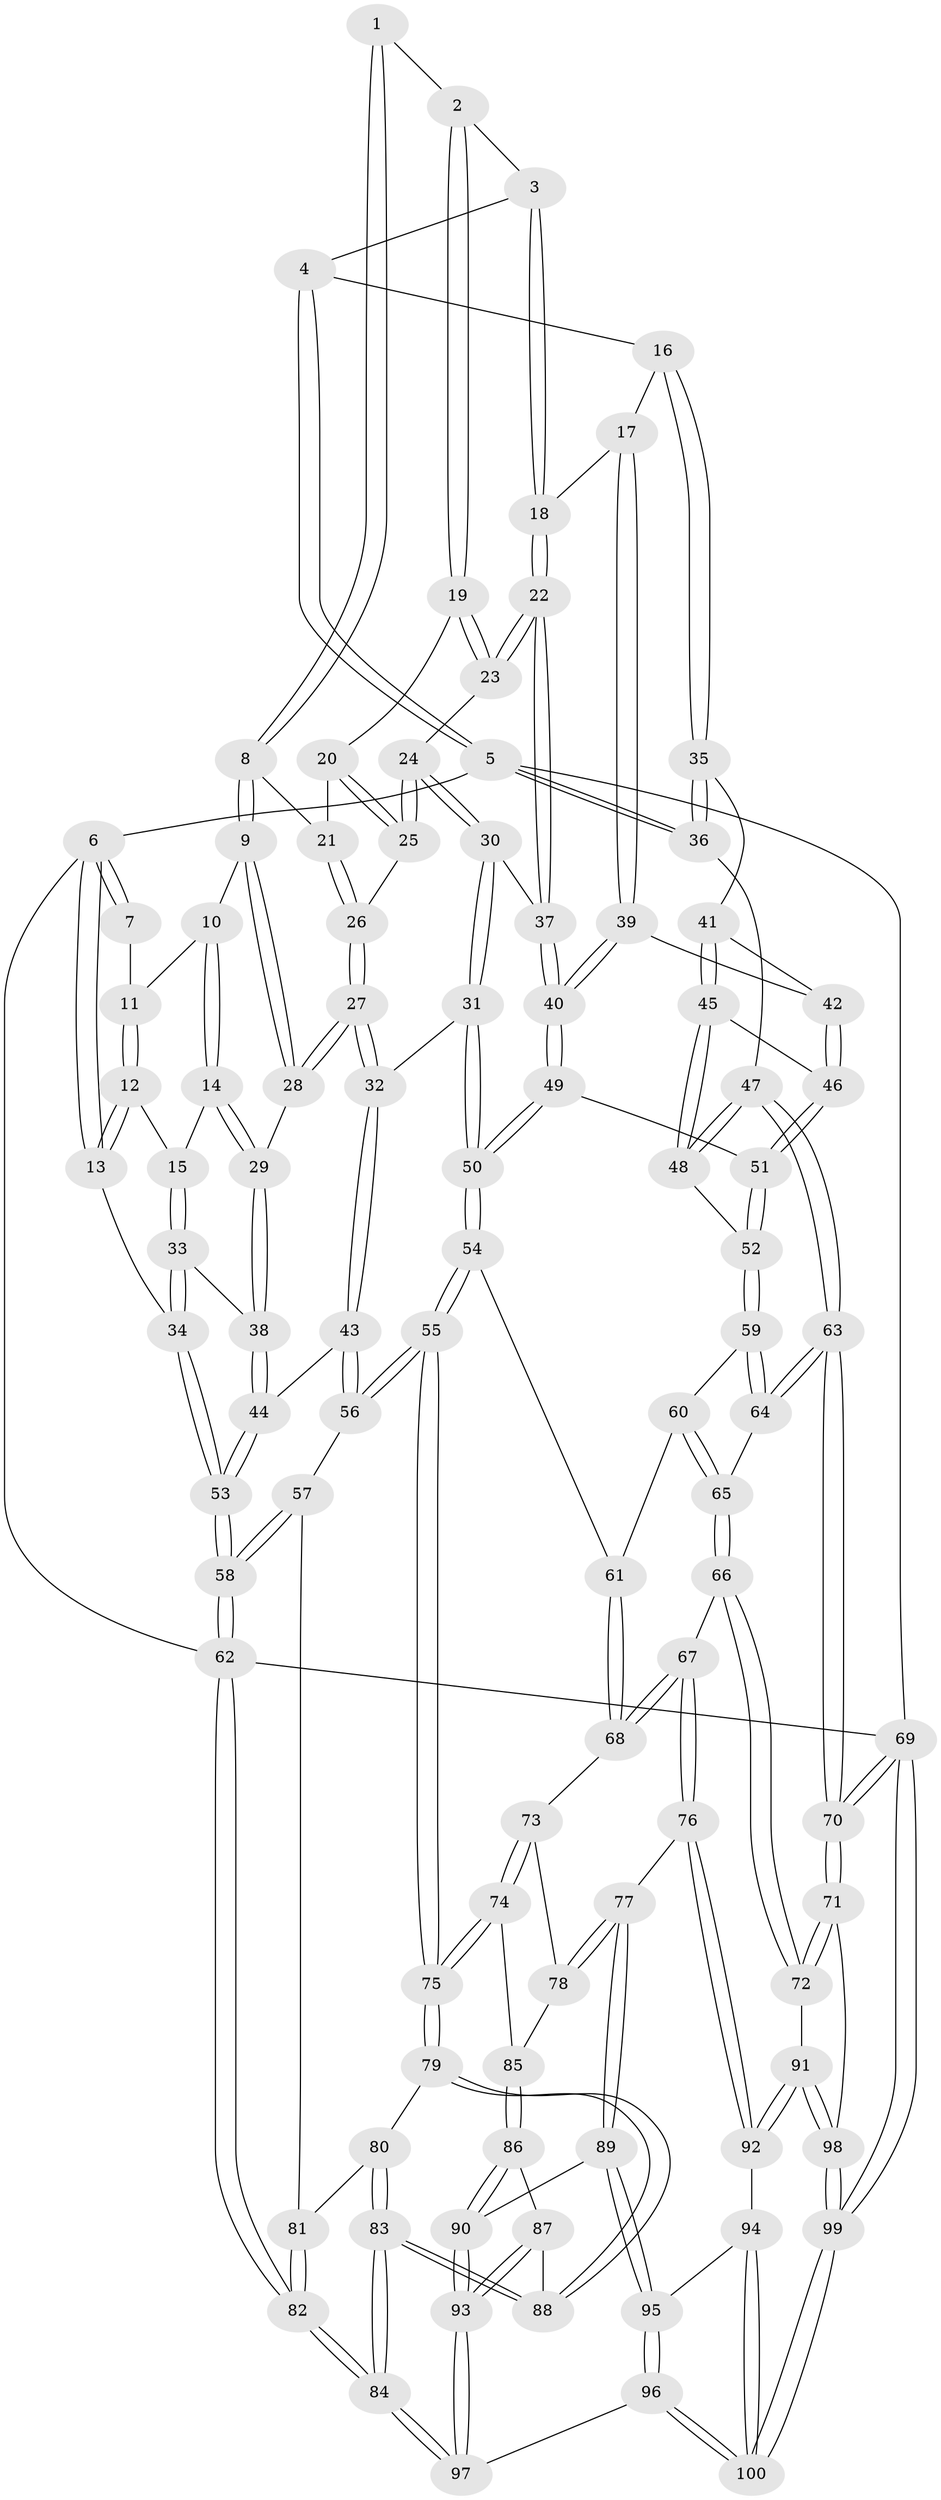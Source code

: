 // Generated by graph-tools (version 1.1) at 2025/27/03/09/25 03:27:06]
// undirected, 100 vertices, 247 edges
graph export_dot {
graph [start="1"]
  node [color=gray90,style=filled];
  1 [pos="+0.33920999874747576+0"];
  2 [pos="+0.5592501175067544+0"];
  3 [pos="+0.611007780101139+0"];
  4 [pos="+0.7679172761493828+0"];
  5 [pos="+1+0"];
  6 [pos="+0+0"];
  7 [pos="+0.12455845847067568+0"];
  8 [pos="+0.32232290985921624+0"];
  9 [pos="+0.22800975895040976+0.08294968642600063"];
  10 [pos="+0.14425616856508813+0"];
  11 [pos="+0.12618459257134845+0"];
  12 [pos="+0.06587708996338898+0.0742382330417366"];
  13 [pos="+0+0"];
  14 [pos="+0.1544465548008534+0.13833638984748958"];
  15 [pos="+0.06923492936145066+0.10090024338387094"];
  16 [pos="+0.8288591576312718+0.06095040682131968"];
  17 [pos="+0.7261996701035558+0.1342539014796997"];
  18 [pos="+0.647554316822981+0.08035802205145137"];
  19 [pos="+0.5121889209473318+0"];
  20 [pos="+0.47261524740739375+0.03162328378584119"];
  21 [pos="+0.35003227644382207+0.06071505613208148"];
  22 [pos="+0.5726002094486069+0.15277684211761489"];
  23 [pos="+0.5253324344280207+0.06402721437924846"];
  24 [pos="+0.4513205651884803+0.14839907198185895"];
  25 [pos="+0.42369159086154967+0.10520460850186414"];
  26 [pos="+0.3533413819333667+0.09094175827747882"];
  27 [pos="+0.30361323964968634+0.16480758627325134"];
  28 [pos="+0.22758233006557835+0.11533281819185358"];
  29 [pos="+0.15777564982332076+0.14105176159484373"];
  30 [pos="+0.4627846598023686+0.20107835661918066"];
  31 [pos="+0.3847341135872704+0.28954316089066406"];
  32 [pos="+0.33025333607352575+0.27816672566297046"];
  33 [pos="+0+0.24939389822629146"];
  34 [pos="+0+0.3021760588735633"];
  35 [pos="+0.8756533978375429+0.10590203036813699"];
  36 [pos="+1+0.14774608167783052"];
  37 [pos="+0.5691468758182766+0.18045067246169894"];
  38 [pos="+0.13917865242829286+0.24466930284711735"];
  39 [pos="+0.705873832216777+0.20894522895881418"];
  40 [pos="+0.6594336352173512+0.2732857908966573"];
  41 [pos="+0.8577307379566083+0.19006791257689903"];
  42 [pos="+0.8234207121461352+0.20930266985241375"];
  43 [pos="+0.2368859068795519+0.3269513275170705"];
  44 [pos="+0.21299129619976084+0.3077621982139008"];
  45 [pos="+0.8890278539133017+0.25164455510977035"];
  46 [pos="+0.7981515639893201+0.28130374443420103"];
  47 [pos="+1+0.3721208382833491"];
  48 [pos="+1+0.3907022525689158"];
  49 [pos="+0.6688321031614782+0.39403204740688474"];
  50 [pos="+0.5524919436304729+0.48143220432058753"];
  51 [pos="+0.7043097544320501+0.39734477391031686"];
  52 [pos="+0.8707626873767945+0.44574296339737585"];
  53 [pos="+0+0.37827842062486544"];
  54 [pos="+0.5328494534536162+0.5402198251068528"];
  55 [pos="+0.4713806821746558+0.6271664526080342"];
  56 [pos="+0.19908447408746469+0.4239501284463976"];
  57 [pos="+0+0.5649957540328483"];
  58 [pos="+0+0.547160660957888"];
  59 [pos="+0.8631242934021092+0.5281800008884837"];
  60 [pos="+0.8450497921060711+0.6033933408856149"];
  61 [pos="+0.7393729003988366+0.6307124444036116"];
  62 [pos="+0+1"];
  63 [pos="+1+0.6447569645236463"];
  64 [pos="+1+0.641748829724628"];
  65 [pos="+0.8740759400006959+0.6704777090594306"];
  66 [pos="+0.8645020530449146+0.7564078070621297"];
  67 [pos="+0.8283182933471731+0.7736166005269234"];
  68 [pos="+0.7532091696043426+0.7449804070557253"];
  69 [pos="+1+1"];
  70 [pos="+1+0.7844036553898132"];
  71 [pos="+1+0.8149208183916968"];
  72 [pos="+0.9261410553636046+0.7860465407433682"];
  73 [pos="+0.7072805341379999+0.7546800639386705"];
  74 [pos="+0.5240071798871747+0.6697020448025938"];
  75 [pos="+0.46821414754391544+0.6383168218996437"];
  76 [pos="+0.8082202662804737+0.8315774682234495"];
  77 [pos="+0.7334515179661479+0.8745712798493288"];
  78 [pos="+0.6965343827088627+0.7954912602782784"];
  79 [pos="+0.4631901416076607+0.6458844234142479"];
  80 [pos="+0.0899380158141379+0.649267809884255"];
  81 [pos="+0.07580247000467459+0.641118294559029"];
  82 [pos="+0+1"];
  83 [pos="+0.2999029271461487+1"];
  84 [pos="+0.28160205398770743+1"];
  85 [pos="+0.6614759153487396+0.8264527599916232"];
  86 [pos="+0.6581908972471813+0.8350889275127055"];
  87 [pos="+0.6163441537279758+0.8707701832776492"];
  88 [pos="+0.44479111947157596+0.7416407614101379"];
  89 [pos="+0.7323980052281388+0.8760285543766811"];
  90 [pos="+0.7265582369464721+0.8787296862086167"];
  91 [pos="+0.8867160343284702+0.936142056849346"];
  92 [pos="+0.842033297450133+0.9176859009309232"];
  93 [pos="+0.6452346126348774+0.9493470395117182"];
  94 [pos="+0.8190255770221754+0.932742817670342"];
  95 [pos="+0.780952599030873+0.9553051776150219"];
  96 [pos="+0.6684462583389771+1"];
  97 [pos="+0.6054034068391348+1"];
  98 [pos="+0.9123645054330214+0.9624219173050275"];
  99 [pos="+0.9317098465087025+1"];
  100 [pos="+0.9040624772006821+1"];
  1 -- 2;
  1 -- 8;
  1 -- 8;
  2 -- 3;
  2 -- 19;
  2 -- 19;
  3 -- 4;
  3 -- 18;
  3 -- 18;
  4 -- 5;
  4 -- 5;
  4 -- 16;
  5 -- 6;
  5 -- 36;
  5 -- 36;
  5 -- 69;
  6 -- 7;
  6 -- 7;
  6 -- 13;
  6 -- 13;
  6 -- 62;
  7 -- 11;
  8 -- 9;
  8 -- 9;
  8 -- 21;
  9 -- 10;
  9 -- 28;
  9 -- 28;
  10 -- 11;
  10 -- 14;
  10 -- 14;
  11 -- 12;
  11 -- 12;
  12 -- 13;
  12 -- 13;
  12 -- 15;
  13 -- 34;
  14 -- 15;
  14 -- 29;
  14 -- 29;
  15 -- 33;
  15 -- 33;
  16 -- 17;
  16 -- 35;
  16 -- 35;
  17 -- 18;
  17 -- 39;
  17 -- 39;
  18 -- 22;
  18 -- 22;
  19 -- 20;
  19 -- 23;
  19 -- 23;
  20 -- 21;
  20 -- 25;
  20 -- 25;
  21 -- 26;
  21 -- 26;
  22 -- 23;
  22 -- 23;
  22 -- 37;
  22 -- 37;
  23 -- 24;
  24 -- 25;
  24 -- 25;
  24 -- 30;
  24 -- 30;
  25 -- 26;
  26 -- 27;
  26 -- 27;
  27 -- 28;
  27 -- 28;
  27 -- 32;
  27 -- 32;
  28 -- 29;
  29 -- 38;
  29 -- 38;
  30 -- 31;
  30 -- 31;
  30 -- 37;
  31 -- 32;
  31 -- 50;
  31 -- 50;
  32 -- 43;
  32 -- 43;
  33 -- 34;
  33 -- 34;
  33 -- 38;
  34 -- 53;
  34 -- 53;
  35 -- 36;
  35 -- 36;
  35 -- 41;
  36 -- 47;
  37 -- 40;
  37 -- 40;
  38 -- 44;
  38 -- 44;
  39 -- 40;
  39 -- 40;
  39 -- 42;
  40 -- 49;
  40 -- 49;
  41 -- 42;
  41 -- 45;
  41 -- 45;
  42 -- 46;
  42 -- 46;
  43 -- 44;
  43 -- 56;
  43 -- 56;
  44 -- 53;
  44 -- 53;
  45 -- 46;
  45 -- 48;
  45 -- 48;
  46 -- 51;
  46 -- 51;
  47 -- 48;
  47 -- 48;
  47 -- 63;
  47 -- 63;
  48 -- 52;
  49 -- 50;
  49 -- 50;
  49 -- 51;
  50 -- 54;
  50 -- 54;
  51 -- 52;
  51 -- 52;
  52 -- 59;
  52 -- 59;
  53 -- 58;
  53 -- 58;
  54 -- 55;
  54 -- 55;
  54 -- 61;
  55 -- 56;
  55 -- 56;
  55 -- 75;
  55 -- 75;
  56 -- 57;
  57 -- 58;
  57 -- 58;
  57 -- 81;
  58 -- 62;
  58 -- 62;
  59 -- 60;
  59 -- 64;
  59 -- 64;
  60 -- 61;
  60 -- 65;
  60 -- 65;
  61 -- 68;
  61 -- 68;
  62 -- 82;
  62 -- 82;
  62 -- 69;
  63 -- 64;
  63 -- 64;
  63 -- 70;
  63 -- 70;
  64 -- 65;
  65 -- 66;
  65 -- 66;
  66 -- 67;
  66 -- 72;
  66 -- 72;
  67 -- 68;
  67 -- 68;
  67 -- 76;
  67 -- 76;
  68 -- 73;
  69 -- 70;
  69 -- 70;
  69 -- 99;
  69 -- 99;
  70 -- 71;
  70 -- 71;
  71 -- 72;
  71 -- 72;
  71 -- 98;
  72 -- 91;
  73 -- 74;
  73 -- 74;
  73 -- 78;
  74 -- 75;
  74 -- 75;
  74 -- 85;
  75 -- 79;
  75 -- 79;
  76 -- 77;
  76 -- 92;
  76 -- 92;
  77 -- 78;
  77 -- 78;
  77 -- 89;
  77 -- 89;
  78 -- 85;
  79 -- 80;
  79 -- 88;
  79 -- 88;
  80 -- 81;
  80 -- 83;
  80 -- 83;
  81 -- 82;
  81 -- 82;
  82 -- 84;
  82 -- 84;
  83 -- 84;
  83 -- 84;
  83 -- 88;
  83 -- 88;
  84 -- 97;
  84 -- 97;
  85 -- 86;
  85 -- 86;
  86 -- 87;
  86 -- 90;
  86 -- 90;
  87 -- 88;
  87 -- 93;
  87 -- 93;
  89 -- 90;
  89 -- 95;
  89 -- 95;
  90 -- 93;
  90 -- 93;
  91 -- 92;
  91 -- 92;
  91 -- 98;
  91 -- 98;
  92 -- 94;
  93 -- 97;
  93 -- 97;
  94 -- 95;
  94 -- 100;
  94 -- 100;
  95 -- 96;
  95 -- 96;
  96 -- 97;
  96 -- 100;
  96 -- 100;
  98 -- 99;
  98 -- 99;
  99 -- 100;
  99 -- 100;
}
